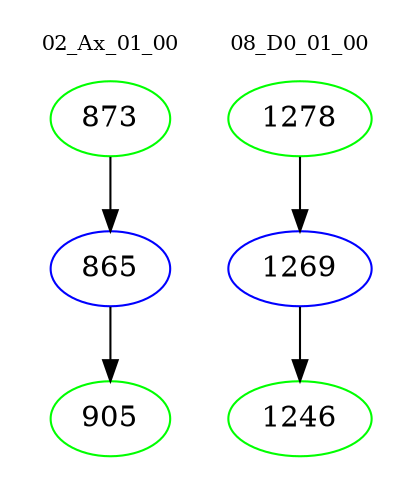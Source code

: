 digraph{
subgraph cluster_0 {
color = white
label = "02_Ax_01_00";
fontsize=10;
T0_873 [label="873", color="green"]
T0_873 -> T0_865 [color="black"]
T0_865 [label="865", color="blue"]
T0_865 -> T0_905 [color="black"]
T0_905 [label="905", color="green"]
}
subgraph cluster_1 {
color = white
label = "08_D0_01_00";
fontsize=10;
T1_1278 [label="1278", color="green"]
T1_1278 -> T1_1269 [color="black"]
T1_1269 [label="1269", color="blue"]
T1_1269 -> T1_1246 [color="black"]
T1_1246 [label="1246", color="green"]
}
}
